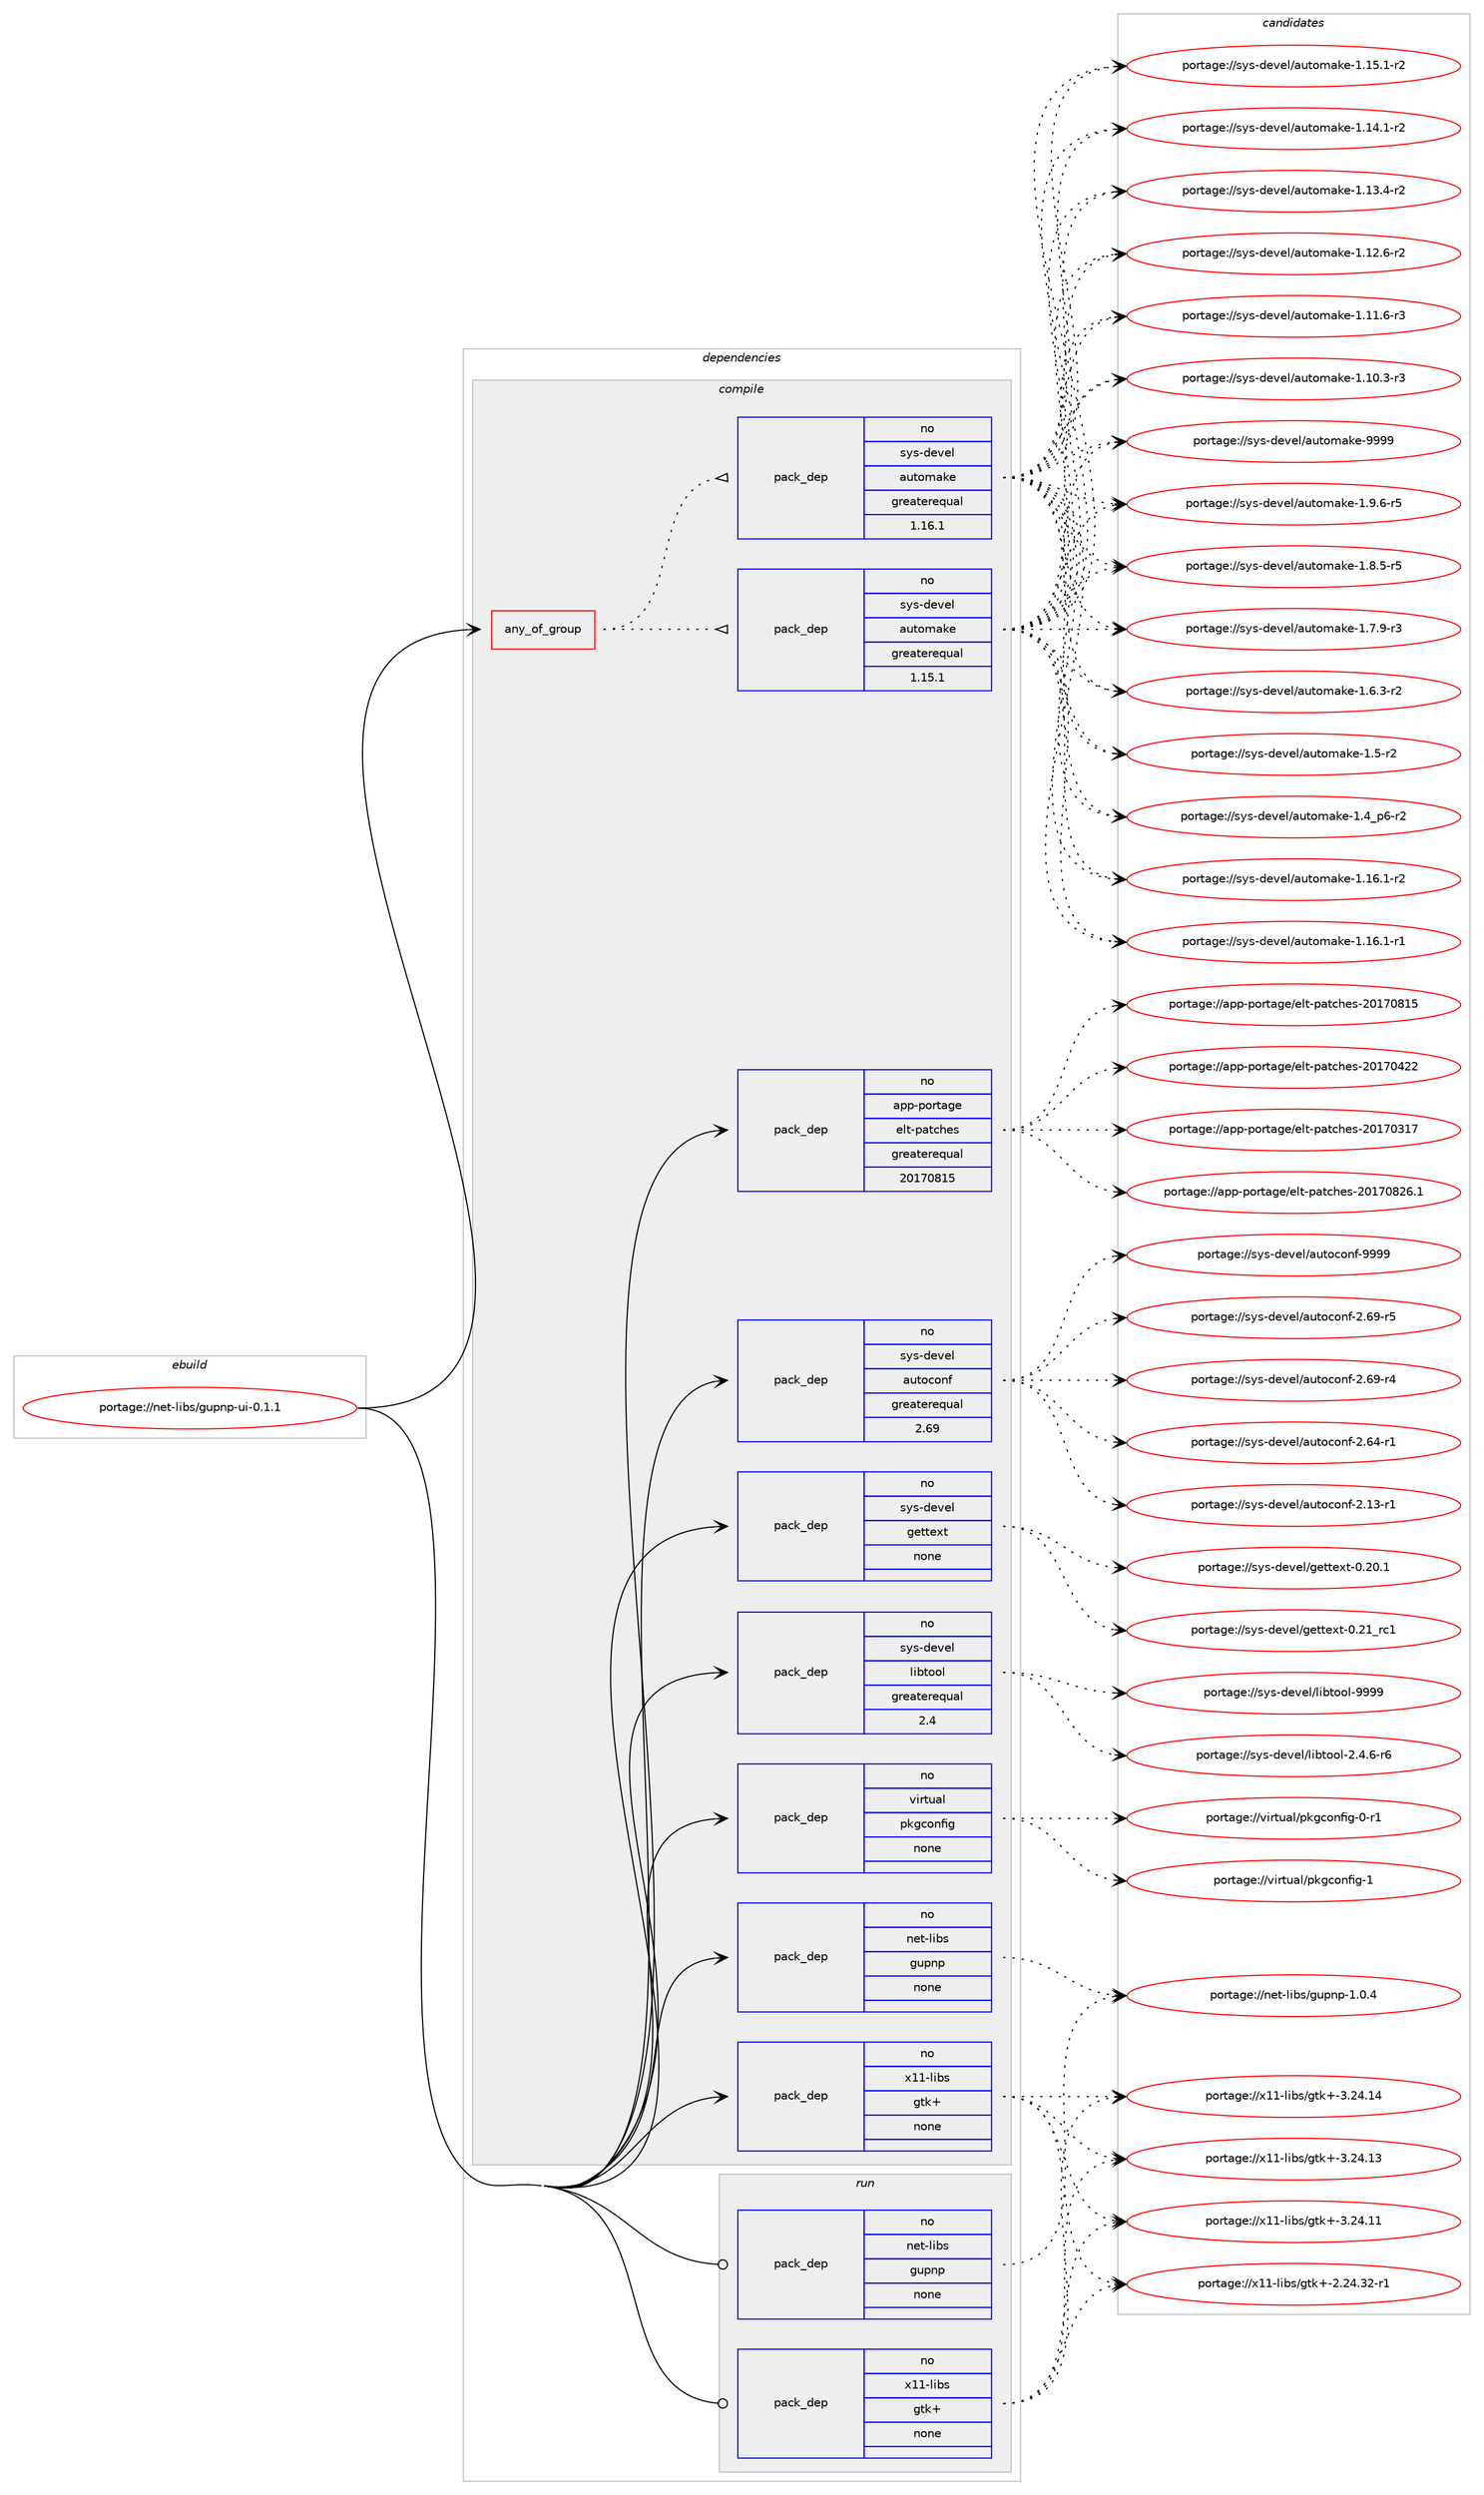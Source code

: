 digraph prolog {

# *************
# Graph options
# *************

newrank=true;
concentrate=true;
compound=true;
graph [rankdir=LR,fontname=Helvetica,fontsize=10,ranksep=1.5];#, ranksep=2.5, nodesep=0.2];
edge  [arrowhead=vee];
node  [fontname=Helvetica,fontsize=10];

# **********
# The ebuild
# **********

subgraph cluster_leftcol {
color=gray;
rank=same;
label=<<i>ebuild</i>>;
id [label="portage://net-libs/gupnp-ui-0.1.1", color=red, width=4, href="../net-libs/gupnp-ui-0.1.1.svg"];
}

# ****************
# The dependencies
# ****************

subgraph cluster_midcol {
color=gray;
label=<<i>dependencies</i>>;
subgraph cluster_compile {
fillcolor="#eeeeee";
style=filled;
label=<<i>compile</i>>;
subgraph any2129 {
dependency134977 [label=<<TABLE BORDER="0" CELLBORDER="1" CELLSPACING="0" CELLPADDING="4"><TR><TD CELLPADDING="10">any_of_group</TD></TR></TABLE>>, shape=none, color=red];subgraph pack103732 {
dependency134978 [label=<<TABLE BORDER="0" CELLBORDER="1" CELLSPACING="0" CELLPADDING="4" WIDTH="220"><TR><TD ROWSPAN="6" CELLPADDING="30">pack_dep</TD></TR><TR><TD WIDTH="110">no</TD></TR><TR><TD>sys-devel</TD></TR><TR><TD>automake</TD></TR><TR><TD>greaterequal</TD></TR><TR><TD>1.16.1</TD></TR></TABLE>>, shape=none, color=blue];
}
dependency134977:e -> dependency134978:w [weight=20,style="dotted",arrowhead="oinv"];
subgraph pack103733 {
dependency134979 [label=<<TABLE BORDER="0" CELLBORDER="1" CELLSPACING="0" CELLPADDING="4" WIDTH="220"><TR><TD ROWSPAN="6" CELLPADDING="30">pack_dep</TD></TR><TR><TD WIDTH="110">no</TD></TR><TR><TD>sys-devel</TD></TR><TR><TD>automake</TD></TR><TR><TD>greaterequal</TD></TR><TR><TD>1.15.1</TD></TR></TABLE>>, shape=none, color=blue];
}
dependency134977:e -> dependency134979:w [weight=20,style="dotted",arrowhead="oinv"];
}
id:e -> dependency134977:w [weight=20,style="solid",arrowhead="vee"];
subgraph pack103734 {
dependency134980 [label=<<TABLE BORDER="0" CELLBORDER="1" CELLSPACING="0" CELLPADDING="4" WIDTH="220"><TR><TD ROWSPAN="6" CELLPADDING="30">pack_dep</TD></TR><TR><TD WIDTH="110">no</TD></TR><TR><TD>app-portage</TD></TR><TR><TD>elt-patches</TD></TR><TR><TD>greaterequal</TD></TR><TR><TD>20170815</TD></TR></TABLE>>, shape=none, color=blue];
}
id:e -> dependency134980:w [weight=20,style="solid",arrowhead="vee"];
subgraph pack103735 {
dependency134981 [label=<<TABLE BORDER="0" CELLBORDER="1" CELLSPACING="0" CELLPADDING="4" WIDTH="220"><TR><TD ROWSPAN="6" CELLPADDING="30">pack_dep</TD></TR><TR><TD WIDTH="110">no</TD></TR><TR><TD>net-libs</TD></TR><TR><TD>gupnp</TD></TR><TR><TD>none</TD></TR><TR><TD></TD></TR></TABLE>>, shape=none, color=blue];
}
id:e -> dependency134981:w [weight=20,style="solid",arrowhead="vee"];
subgraph pack103736 {
dependency134982 [label=<<TABLE BORDER="0" CELLBORDER="1" CELLSPACING="0" CELLPADDING="4" WIDTH="220"><TR><TD ROWSPAN="6" CELLPADDING="30">pack_dep</TD></TR><TR><TD WIDTH="110">no</TD></TR><TR><TD>sys-devel</TD></TR><TR><TD>autoconf</TD></TR><TR><TD>greaterequal</TD></TR><TR><TD>2.69</TD></TR></TABLE>>, shape=none, color=blue];
}
id:e -> dependency134982:w [weight=20,style="solid",arrowhead="vee"];
subgraph pack103737 {
dependency134983 [label=<<TABLE BORDER="0" CELLBORDER="1" CELLSPACING="0" CELLPADDING="4" WIDTH="220"><TR><TD ROWSPAN="6" CELLPADDING="30">pack_dep</TD></TR><TR><TD WIDTH="110">no</TD></TR><TR><TD>sys-devel</TD></TR><TR><TD>gettext</TD></TR><TR><TD>none</TD></TR><TR><TD></TD></TR></TABLE>>, shape=none, color=blue];
}
id:e -> dependency134983:w [weight=20,style="solid",arrowhead="vee"];
subgraph pack103738 {
dependency134984 [label=<<TABLE BORDER="0" CELLBORDER="1" CELLSPACING="0" CELLPADDING="4" WIDTH="220"><TR><TD ROWSPAN="6" CELLPADDING="30">pack_dep</TD></TR><TR><TD WIDTH="110">no</TD></TR><TR><TD>sys-devel</TD></TR><TR><TD>libtool</TD></TR><TR><TD>greaterequal</TD></TR><TR><TD>2.4</TD></TR></TABLE>>, shape=none, color=blue];
}
id:e -> dependency134984:w [weight=20,style="solid",arrowhead="vee"];
subgraph pack103739 {
dependency134985 [label=<<TABLE BORDER="0" CELLBORDER="1" CELLSPACING="0" CELLPADDING="4" WIDTH="220"><TR><TD ROWSPAN="6" CELLPADDING="30">pack_dep</TD></TR><TR><TD WIDTH="110">no</TD></TR><TR><TD>virtual</TD></TR><TR><TD>pkgconfig</TD></TR><TR><TD>none</TD></TR><TR><TD></TD></TR></TABLE>>, shape=none, color=blue];
}
id:e -> dependency134985:w [weight=20,style="solid",arrowhead="vee"];
subgraph pack103740 {
dependency134986 [label=<<TABLE BORDER="0" CELLBORDER="1" CELLSPACING="0" CELLPADDING="4" WIDTH="220"><TR><TD ROWSPAN="6" CELLPADDING="30">pack_dep</TD></TR><TR><TD WIDTH="110">no</TD></TR><TR><TD>x11-libs</TD></TR><TR><TD>gtk+</TD></TR><TR><TD>none</TD></TR><TR><TD></TD></TR></TABLE>>, shape=none, color=blue];
}
id:e -> dependency134986:w [weight=20,style="solid",arrowhead="vee"];
}
subgraph cluster_compileandrun {
fillcolor="#eeeeee";
style=filled;
label=<<i>compile and run</i>>;
}
subgraph cluster_run {
fillcolor="#eeeeee";
style=filled;
label=<<i>run</i>>;
subgraph pack103741 {
dependency134987 [label=<<TABLE BORDER="0" CELLBORDER="1" CELLSPACING="0" CELLPADDING="4" WIDTH="220"><TR><TD ROWSPAN="6" CELLPADDING="30">pack_dep</TD></TR><TR><TD WIDTH="110">no</TD></TR><TR><TD>net-libs</TD></TR><TR><TD>gupnp</TD></TR><TR><TD>none</TD></TR><TR><TD></TD></TR></TABLE>>, shape=none, color=blue];
}
id:e -> dependency134987:w [weight=20,style="solid",arrowhead="odot"];
subgraph pack103742 {
dependency134988 [label=<<TABLE BORDER="0" CELLBORDER="1" CELLSPACING="0" CELLPADDING="4" WIDTH="220"><TR><TD ROWSPAN="6" CELLPADDING="30">pack_dep</TD></TR><TR><TD WIDTH="110">no</TD></TR><TR><TD>x11-libs</TD></TR><TR><TD>gtk+</TD></TR><TR><TD>none</TD></TR><TR><TD></TD></TR></TABLE>>, shape=none, color=blue];
}
id:e -> dependency134988:w [weight=20,style="solid",arrowhead="odot"];
}
}

# **************
# The candidates
# **************

subgraph cluster_choices {
rank=same;
color=gray;
label=<<i>candidates</i>>;

subgraph choice103732 {
color=black;
nodesep=1;
choice115121115451001011181011084797117116111109971071014557575757 [label="portage://sys-devel/automake-9999", color=red, width=4,href="../sys-devel/automake-9999.svg"];
choice115121115451001011181011084797117116111109971071014549465746544511453 [label="portage://sys-devel/automake-1.9.6-r5", color=red, width=4,href="../sys-devel/automake-1.9.6-r5.svg"];
choice115121115451001011181011084797117116111109971071014549465646534511453 [label="portage://sys-devel/automake-1.8.5-r5", color=red, width=4,href="../sys-devel/automake-1.8.5-r5.svg"];
choice115121115451001011181011084797117116111109971071014549465546574511451 [label="portage://sys-devel/automake-1.7.9-r3", color=red, width=4,href="../sys-devel/automake-1.7.9-r3.svg"];
choice115121115451001011181011084797117116111109971071014549465446514511450 [label="portage://sys-devel/automake-1.6.3-r2", color=red, width=4,href="../sys-devel/automake-1.6.3-r2.svg"];
choice11512111545100101118101108479711711611110997107101454946534511450 [label="portage://sys-devel/automake-1.5-r2", color=red, width=4,href="../sys-devel/automake-1.5-r2.svg"];
choice115121115451001011181011084797117116111109971071014549465295112544511450 [label="portage://sys-devel/automake-1.4_p6-r2", color=red, width=4,href="../sys-devel/automake-1.4_p6-r2.svg"];
choice11512111545100101118101108479711711611110997107101454946495446494511450 [label="portage://sys-devel/automake-1.16.1-r2", color=red, width=4,href="../sys-devel/automake-1.16.1-r2.svg"];
choice11512111545100101118101108479711711611110997107101454946495446494511449 [label="portage://sys-devel/automake-1.16.1-r1", color=red, width=4,href="../sys-devel/automake-1.16.1-r1.svg"];
choice11512111545100101118101108479711711611110997107101454946495346494511450 [label="portage://sys-devel/automake-1.15.1-r2", color=red, width=4,href="../sys-devel/automake-1.15.1-r2.svg"];
choice11512111545100101118101108479711711611110997107101454946495246494511450 [label="portage://sys-devel/automake-1.14.1-r2", color=red, width=4,href="../sys-devel/automake-1.14.1-r2.svg"];
choice11512111545100101118101108479711711611110997107101454946495146524511450 [label="portage://sys-devel/automake-1.13.4-r2", color=red, width=4,href="../sys-devel/automake-1.13.4-r2.svg"];
choice11512111545100101118101108479711711611110997107101454946495046544511450 [label="portage://sys-devel/automake-1.12.6-r2", color=red, width=4,href="../sys-devel/automake-1.12.6-r2.svg"];
choice11512111545100101118101108479711711611110997107101454946494946544511451 [label="portage://sys-devel/automake-1.11.6-r3", color=red, width=4,href="../sys-devel/automake-1.11.6-r3.svg"];
choice11512111545100101118101108479711711611110997107101454946494846514511451 [label="portage://sys-devel/automake-1.10.3-r3", color=red, width=4,href="../sys-devel/automake-1.10.3-r3.svg"];
dependency134978:e -> choice115121115451001011181011084797117116111109971071014557575757:w [style=dotted,weight="100"];
dependency134978:e -> choice115121115451001011181011084797117116111109971071014549465746544511453:w [style=dotted,weight="100"];
dependency134978:e -> choice115121115451001011181011084797117116111109971071014549465646534511453:w [style=dotted,weight="100"];
dependency134978:e -> choice115121115451001011181011084797117116111109971071014549465546574511451:w [style=dotted,weight="100"];
dependency134978:e -> choice115121115451001011181011084797117116111109971071014549465446514511450:w [style=dotted,weight="100"];
dependency134978:e -> choice11512111545100101118101108479711711611110997107101454946534511450:w [style=dotted,weight="100"];
dependency134978:e -> choice115121115451001011181011084797117116111109971071014549465295112544511450:w [style=dotted,weight="100"];
dependency134978:e -> choice11512111545100101118101108479711711611110997107101454946495446494511450:w [style=dotted,weight="100"];
dependency134978:e -> choice11512111545100101118101108479711711611110997107101454946495446494511449:w [style=dotted,weight="100"];
dependency134978:e -> choice11512111545100101118101108479711711611110997107101454946495346494511450:w [style=dotted,weight="100"];
dependency134978:e -> choice11512111545100101118101108479711711611110997107101454946495246494511450:w [style=dotted,weight="100"];
dependency134978:e -> choice11512111545100101118101108479711711611110997107101454946495146524511450:w [style=dotted,weight="100"];
dependency134978:e -> choice11512111545100101118101108479711711611110997107101454946495046544511450:w [style=dotted,weight="100"];
dependency134978:e -> choice11512111545100101118101108479711711611110997107101454946494946544511451:w [style=dotted,weight="100"];
dependency134978:e -> choice11512111545100101118101108479711711611110997107101454946494846514511451:w [style=dotted,weight="100"];
}
subgraph choice103733 {
color=black;
nodesep=1;
choice115121115451001011181011084797117116111109971071014557575757 [label="portage://sys-devel/automake-9999", color=red, width=4,href="../sys-devel/automake-9999.svg"];
choice115121115451001011181011084797117116111109971071014549465746544511453 [label="portage://sys-devel/automake-1.9.6-r5", color=red, width=4,href="../sys-devel/automake-1.9.6-r5.svg"];
choice115121115451001011181011084797117116111109971071014549465646534511453 [label="portage://sys-devel/automake-1.8.5-r5", color=red, width=4,href="../sys-devel/automake-1.8.5-r5.svg"];
choice115121115451001011181011084797117116111109971071014549465546574511451 [label="portage://sys-devel/automake-1.7.9-r3", color=red, width=4,href="../sys-devel/automake-1.7.9-r3.svg"];
choice115121115451001011181011084797117116111109971071014549465446514511450 [label="portage://sys-devel/automake-1.6.3-r2", color=red, width=4,href="../sys-devel/automake-1.6.3-r2.svg"];
choice11512111545100101118101108479711711611110997107101454946534511450 [label="portage://sys-devel/automake-1.5-r2", color=red, width=4,href="../sys-devel/automake-1.5-r2.svg"];
choice115121115451001011181011084797117116111109971071014549465295112544511450 [label="portage://sys-devel/automake-1.4_p6-r2", color=red, width=4,href="../sys-devel/automake-1.4_p6-r2.svg"];
choice11512111545100101118101108479711711611110997107101454946495446494511450 [label="portage://sys-devel/automake-1.16.1-r2", color=red, width=4,href="../sys-devel/automake-1.16.1-r2.svg"];
choice11512111545100101118101108479711711611110997107101454946495446494511449 [label="portage://sys-devel/automake-1.16.1-r1", color=red, width=4,href="../sys-devel/automake-1.16.1-r1.svg"];
choice11512111545100101118101108479711711611110997107101454946495346494511450 [label="portage://sys-devel/automake-1.15.1-r2", color=red, width=4,href="../sys-devel/automake-1.15.1-r2.svg"];
choice11512111545100101118101108479711711611110997107101454946495246494511450 [label="portage://sys-devel/automake-1.14.1-r2", color=red, width=4,href="../sys-devel/automake-1.14.1-r2.svg"];
choice11512111545100101118101108479711711611110997107101454946495146524511450 [label="portage://sys-devel/automake-1.13.4-r2", color=red, width=4,href="../sys-devel/automake-1.13.4-r2.svg"];
choice11512111545100101118101108479711711611110997107101454946495046544511450 [label="portage://sys-devel/automake-1.12.6-r2", color=red, width=4,href="../sys-devel/automake-1.12.6-r2.svg"];
choice11512111545100101118101108479711711611110997107101454946494946544511451 [label="portage://sys-devel/automake-1.11.6-r3", color=red, width=4,href="../sys-devel/automake-1.11.6-r3.svg"];
choice11512111545100101118101108479711711611110997107101454946494846514511451 [label="portage://sys-devel/automake-1.10.3-r3", color=red, width=4,href="../sys-devel/automake-1.10.3-r3.svg"];
dependency134979:e -> choice115121115451001011181011084797117116111109971071014557575757:w [style=dotted,weight="100"];
dependency134979:e -> choice115121115451001011181011084797117116111109971071014549465746544511453:w [style=dotted,weight="100"];
dependency134979:e -> choice115121115451001011181011084797117116111109971071014549465646534511453:w [style=dotted,weight="100"];
dependency134979:e -> choice115121115451001011181011084797117116111109971071014549465546574511451:w [style=dotted,weight="100"];
dependency134979:e -> choice115121115451001011181011084797117116111109971071014549465446514511450:w [style=dotted,weight="100"];
dependency134979:e -> choice11512111545100101118101108479711711611110997107101454946534511450:w [style=dotted,weight="100"];
dependency134979:e -> choice115121115451001011181011084797117116111109971071014549465295112544511450:w [style=dotted,weight="100"];
dependency134979:e -> choice11512111545100101118101108479711711611110997107101454946495446494511450:w [style=dotted,weight="100"];
dependency134979:e -> choice11512111545100101118101108479711711611110997107101454946495446494511449:w [style=dotted,weight="100"];
dependency134979:e -> choice11512111545100101118101108479711711611110997107101454946495346494511450:w [style=dotted,weight="100"];
dependency134979:e -> choice11512111545100101118101108479711711611110997107101454946495246494511450:w [style=dotted,weight="100"];
dependency134979:e -> choice11512111545100101118101108479711711611110997107101454946495146524511450:w [style=dotted,weight="100"];
dependency134979:e -> choice11512111545100101118101108479711711611110997107101454946495046544511450:w [style=dotted,weight="100"];
dependency134979:e -> choice11512111545100101118101108479711711611110997107101454946494946544511451:w [style=dotted,weight="100"];
dependency134979:e -> choice11512111545100101118101108479711711611110997107101454946494846514511451:w [style=dotted,weight="100"];
}
subgraph choice103734 {
color=black;
nodesep=1;
choice971121124511211111411697103101471011081164511297116991041011154550484955485650544649 [label="portage://app-portage/elt-patches-20170826.1", color=red, width=4,href="../app-portage/elt-patches-20170826.1.svg"];
choice97112112451121111141169710310147101108116451129711699104101115455048495548564953 [label="portage://app-portage/elt-patches-20170815", color=red, width=4,href="../app-portage/elt-patches-20170815.svg"];
choice97112112451121111141169710310147101108116451129711699104101115455048495548525050 [label="portage://app-portage/elt-patches-20170422", color=red, width=4,href="../app-portage/elt-patches-20170422.svg"];
choice97112112451121111141169710310147101108116451129711699104101115455048495548514955 [label="portage://app-portage/elt-patches-20170317", color=red, width=4,href="../app-portage/elt-patches-20170317.svg"];
dependency134980:e -> choice971121124511211111411697103101471011081164511297116991041011154550484955485650544649:w [style=dotted,weight="100"];
dependency134980:e -> choice97112112451121111141169710310147101108116451129711699104101115455048495548564953:w [style=dotted,weight="100"];
dependency134980:e -> choice97112112451121111141169710310147101108116451129711699104101115455048495548525050:w [style=dotted,weight="100"];
dependency134980:e -> choice97112112451121111141169710310147101108116451129711699104101115455048495548514955:w [style=dotted,weight="100"];
}
subgraph choice103735 {
color=black;
nodesep=1;
choice110101116451081059811547103117112110112454946484652 [label="portage://net-libs/gupnp-1.0.4", color=red, width=4,href="../net-libs/gupnp-1.0.4.svg"];
dependency134981:e -> choice110101116451081059811547103117112110112454946484652:w [style=dotted,weight="100"];
}
subgraph choice103736 {
color=black;
nodesep=1;
choice115121115451001011181011084797117116111991111101024557575757 [label="portage://sys-devel/autoconf-9999", color=red, width=4,href="../sys-devel/autoconf-9999.svg"];
choice1151211154510010111810110847971171161119911111010245504654574511453 [label="portage://sys-devel/autoconf-2.69-r5", color=red, width=4,href="../sys-devel/autoconf-2.69-r5.svg"];
choice1151211154510010111810110847971171161119911111010245504654574511452 [label="portage://sys-devel/autoconf-2.69-r4", color=red, width=4,href="../sys-devel/autoconf-2.69-r4.svg"];
choice1151211154510010111810110847971171161119911111010245504654524511449 [label="portage://sys-devel/autoconf-2.64-r1", color=red, width=4,href="../sys-devel/autoconf-2.64-r1.svg"];
choice1151211154510010111810110847971171161119911111010245504649514511449 [label="portage://sys-devel/autoconf-2.13-r1", color=red, width=4,href="../sys-devel/autoconf-2.13-r1.svg"];
dependency134982:e -> choice115121115451001011181011084797117116111991111101024557575757:w [style=dotted,weight="100"];
dependency134982:e -> choice1151211154510010111810110847971171161119911111010245504654574511453:w [style=dotted,weight="100"];
dependency134982:e -> choice1151211154510010111810110847971171161119911111010245504654574511452:w [style=dotted,weight="100"];
dependency134982:e -> choice1151211154510010111810110847971171161119911111010245504654524511449:w [style=dotted,weight="100"];
dependency134982:e -> choice1151211154510010111810110847971171161119911111010245504649514511449:w [style=dotted,weight="100"];
}
subgraph choice103737 {
color=black;
nodesep=1;
choice11512111545100101118101108471031011161161011201164548465049951149949 [label="portage://sys-devel/gettext-0.21_rc1", color=red, width=4,href="../sys-devel/gettext-0.21_rc1.svg"];
choice115121115451001011181011084710310111611610112011645484650484649 [label="portage://sys-devel/gettext-0.20.1", color=red, width=4,href="../sys-devel/gettext-0.20.1.svg"];
dependency134983:e -> choice11512111545100101118101108471031011161161011201164548465049951149949:w [style=dotted,weight="100"];
dependency134983:e -> choice115121115451001011181011084710310111611610112011645484650484649:w [style=dotted,weight="100"];
}
subgraph choice103738 {
color=black;
nodesep=1;
choice1151211154510010111810110847108105981161111111084557575757 [label="portage://sys-devel/libtool-9999", color=red, width=4,href="../sys-devel/libtool-9999.svg"];
choice1151211154510010111810110847108105981161111111084550465246544511454 [label="portage://sys-devel/libtool-2.4.6-r6", color=red, width=4,href="../sys-devel/libtool-2.4.6-r6.svg"];
dependency134984:e -> choice1151211154510010111810110847108105981161111111084557575757:w [style=dotted,weight="100"];
dependency134984:e -> choice1151211154510010111810110847108105981161111111084550465246544511454:w [style=dotted,weight="100"];
}
subgraph choice103739 {
color=black;
nodesep=1;
choice1181051141161179710847112107103991111101021051034549 [label="portage://virtual/pkgconfig-1", color=red, width=4,href="../virtual/pkgconfig-1.svg"];
choice11810511411611797108471121071039911111010210510345484511449 [label="portage://virtual/pkgconfig-0-r1", color=red, width=4,href="../virtual/pkgconfig-0-r1.svg"];
dependency134985:e -> choice1181051141161179710847112107103991111101021051034549:w [style=dotted,weight="100"];
dependency134985:e -> choice11810511411611797108471121071039911111010210510345484511449:w [style=dotted,weight="100"];
}
subgraph choice103740 {
color=black;
nodesep=1;
choice1204949451081059811547103116107434551465052464952 [label="portage://x11-libs/gtk+-3.24.14", color=red, width=4,href="../x11-libs/gtk+-3.24.14.svg"];
choice1204949451081059811547103116107434551465052464951 [label="portage://x11-libs/gtk+-3.24.13", color=red, width=4,href="../x11-libs/gtk+-3.24.13.svg"];
choice1204949451081059811547103116107434551465052464949 [label="portage://x11-libs/gtk+-3.24.11", color=red, width=4,href="../x11-libs/gtk+-3.24.11.svg"];
choice12049494510810598115471031161074345504650524651504511449 [label="portage://x11-libs/gtk+-2.24.32-r1", color=red, width=4,href="../x11-libs/gtk+-2.24.32-r1.svg"];
dependency134986:e -> choice1204949451081059811547103116107434551465052464952:w [style=dotted,weight="100"];
dependency134986:e -> choice1204949451081059811547103116107434551465052464951:w [style=dotted,weight="100"];
dependency134986:e -> choice1204949451081059811547103116107434551465052464949:w [style=dotted,weight="100"];
dependency134986:e -> choice12049494510810598115471031161074345504650524651504511449:w [style=dotted,weight="100"];
}
subgraph choice103741 {
color=black;
nodesep=1;
choice110101116451081059811547103117112110112454946484652 [label="portage://net-libs/gupnp-1.0.4", color=red, width=4,href="../net-libs/gupnp-1.0.4.svg"];
dependency134987:e -> choice110101116451081059811547103117112110112454946484652:w [style=dotted,weight="100"];
}
subgraph choice103742 {
color=black;
nodesep=1;
choice1204949451081059811547103116107434551465052464952 [label="portage://x11-libs/gtk+-3.24.14", color=red, width=4,href="../x11-libs/gtk+-3.24.14.svg"];
choice1204949451081059811547103116107434551465052464951 [label="portage://x11-libs/gtk+-3.24.13", color=red, width=4,href="../x11-libs/gtk+-3.24.13.svg"];
choice1204949451081059811547103116107434551465052464949 [label="portage://x11-libs/gtk+-3.24.11", color=red, width=4,href="../x11-libs/gtk+-3.24.11.svg"];
choice12049494510810598115471031161074345504650524651504511449 [label="portage://x11-libs/gtk+-2.24.32-r1", color=red, width=4,href="../x11-libs/gtk+-2.24.32-r1.svg"];
dependency134988:e -> choice1204949451081059811547103116107434551465052464952:w [style=dotted,weight="100"];
dependency134988:e -> choice1204949451081059811547103116107434551465052464951:w [style=dotted,weight="100"];
dependency134988:e -> choice1204949451081059811547103116107434551465052464949:w [style=dotted,weight="100"];
dependency134988:e -> choice12049494510810598115471031161074345504650524651504511449:w [style=dotted,weight="100"];
}
}

}
